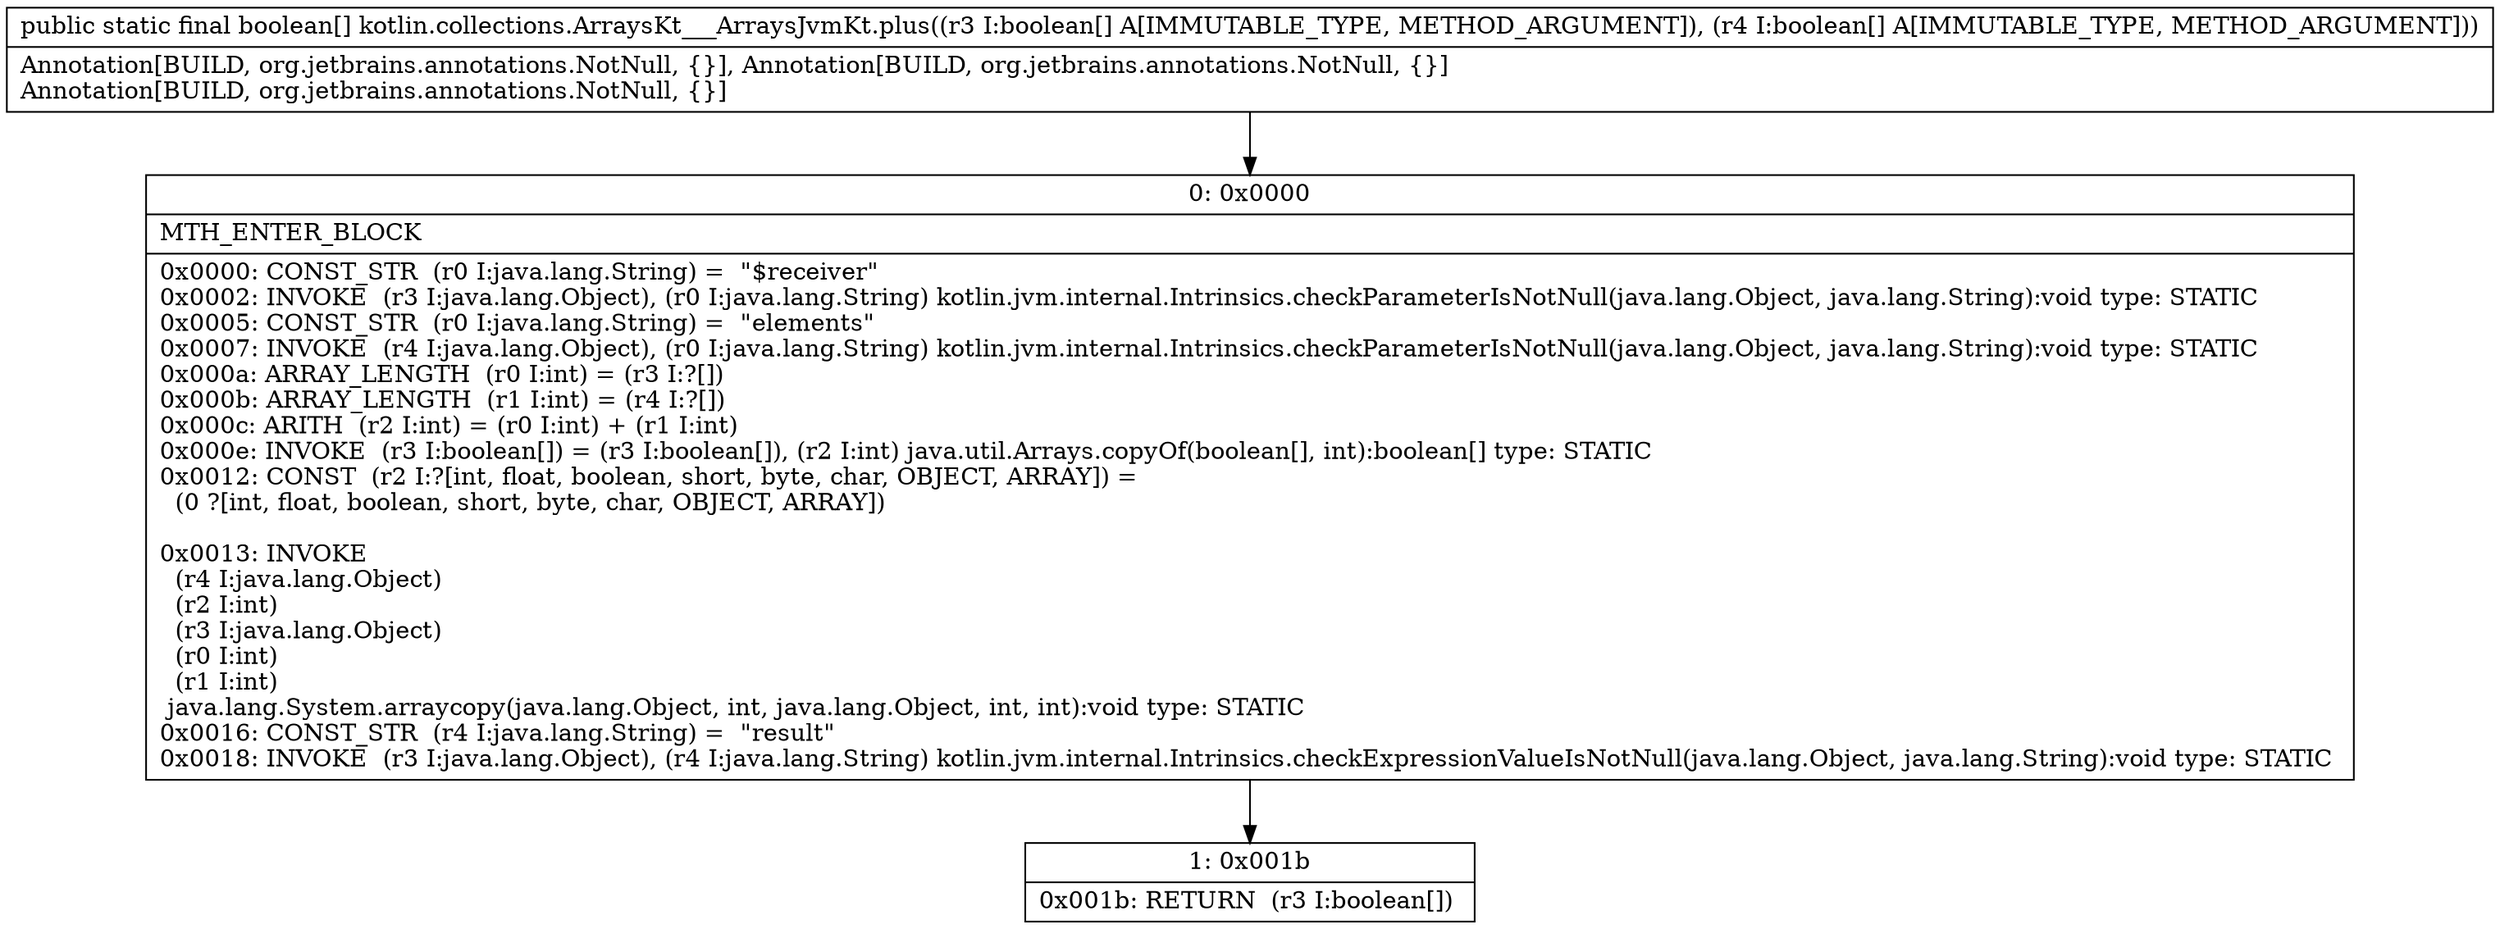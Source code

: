 digraph "CFG forkotlin.collections.ArraysKt___ArraysJvmKt.plus([Z[Z)[Z" {
Node_0 [shape=record,label="{0\:\ 0x0000|MTH_ENTER_BLOCK\l|0x0000: CONST_STR  (r0 I:java.lang.String) =  \"$receiver\" \l0x0002: INVOKE  (r3 I:java.lang.Object), (r0 I:java.lang.String) kotlin.jvm.internal.Intrinsics.checkParameterIsNotNull(java.lang.Object, java.lang.String):void type: STATIC \l0x0005: CONST_STR  (r0 I:java.lang.String) =  \"elements\" \l0x0007: INVOKE  (r4 I:java.lang.Object), (r0 I:java.lang.String) kotlin.jvm.internal.Intrinsics.checkParameterIsNotNull(java.lang.Object, java.lang.String):void type: STATIC \l0x000a: ARRAY_LENGTH  (r0 I:int) = (r3 I:?[]) \l0x000b: ARRAY_LENGTH  (r1 I:int) = (r4 I:?[]) \l0x000c: ARITH  (r2 I:int) = (r0 I:int) + (r1 I:int) \l0x000e: INVOKE  (r3 I:boolean[]) = (r3 I:boolean[]), (r2 I:int) java.util.Arrays.copyOf(boolean[], int):boolean[] type: STATIC \l0x0012: CONST  (r2 I:?[int, float, boolean, short, byte, char, OBJECT, ARRAY]) = \l  (0 ?[int, float, boolean, short, byte, char, OBJECT, ARRAY])\l \l0x0013: INVOKE  \l  (r4 I:java.lang.Object)\l  (r2 I:int)\l  (r3 I:java.lang.Object)\l  (r0 I:int)\l  (r1 I:int)\l java.lang.System.arraycopy(java.lang.Object, int, java.lang.Object, int, int):void type: STATIC \l0x0016: CONST_STR  (r4 I:java.lang.String) =  \"result\" \l0x0018: INVOKE  (r3 I:java.lang.Object), (r4 I:java.lang.String) kotlin.jvm.internal.Intrinsics.checkExpressionValueIsNotNull(java.lang.Object, java.lang.String):void type: STATIC \l}"];
Node_1 [shape=record,label="{1\:\ 0x001b|0x001b: RETURN  (r3 I:boolean[]) \l}"];
MethodNode[shape=record,label="{public static final boolean[] kotlin.collections.ArraysKt___ArraysJvmKt.plus((r3 I:boolean[] A[IMMUTABLE_TYPE, METHOD_ARGUMENT]), (r4 I:boolean[] A[IMMUTABLE_TYPE, METHOD_ARGUMENT]))  | Annotation[BUILD, org.jetbrains.annotations.NotNull, \{\}], Annotation[BUILD, org.jetbrains.annotations.NotNull, \{\}]\lAnnotation[BUILD, org.jetbrains.annotations.NotNull, \{\}]\l}"];
MethodNode -> Node_0;
Node_0 -> Node_1;
}

